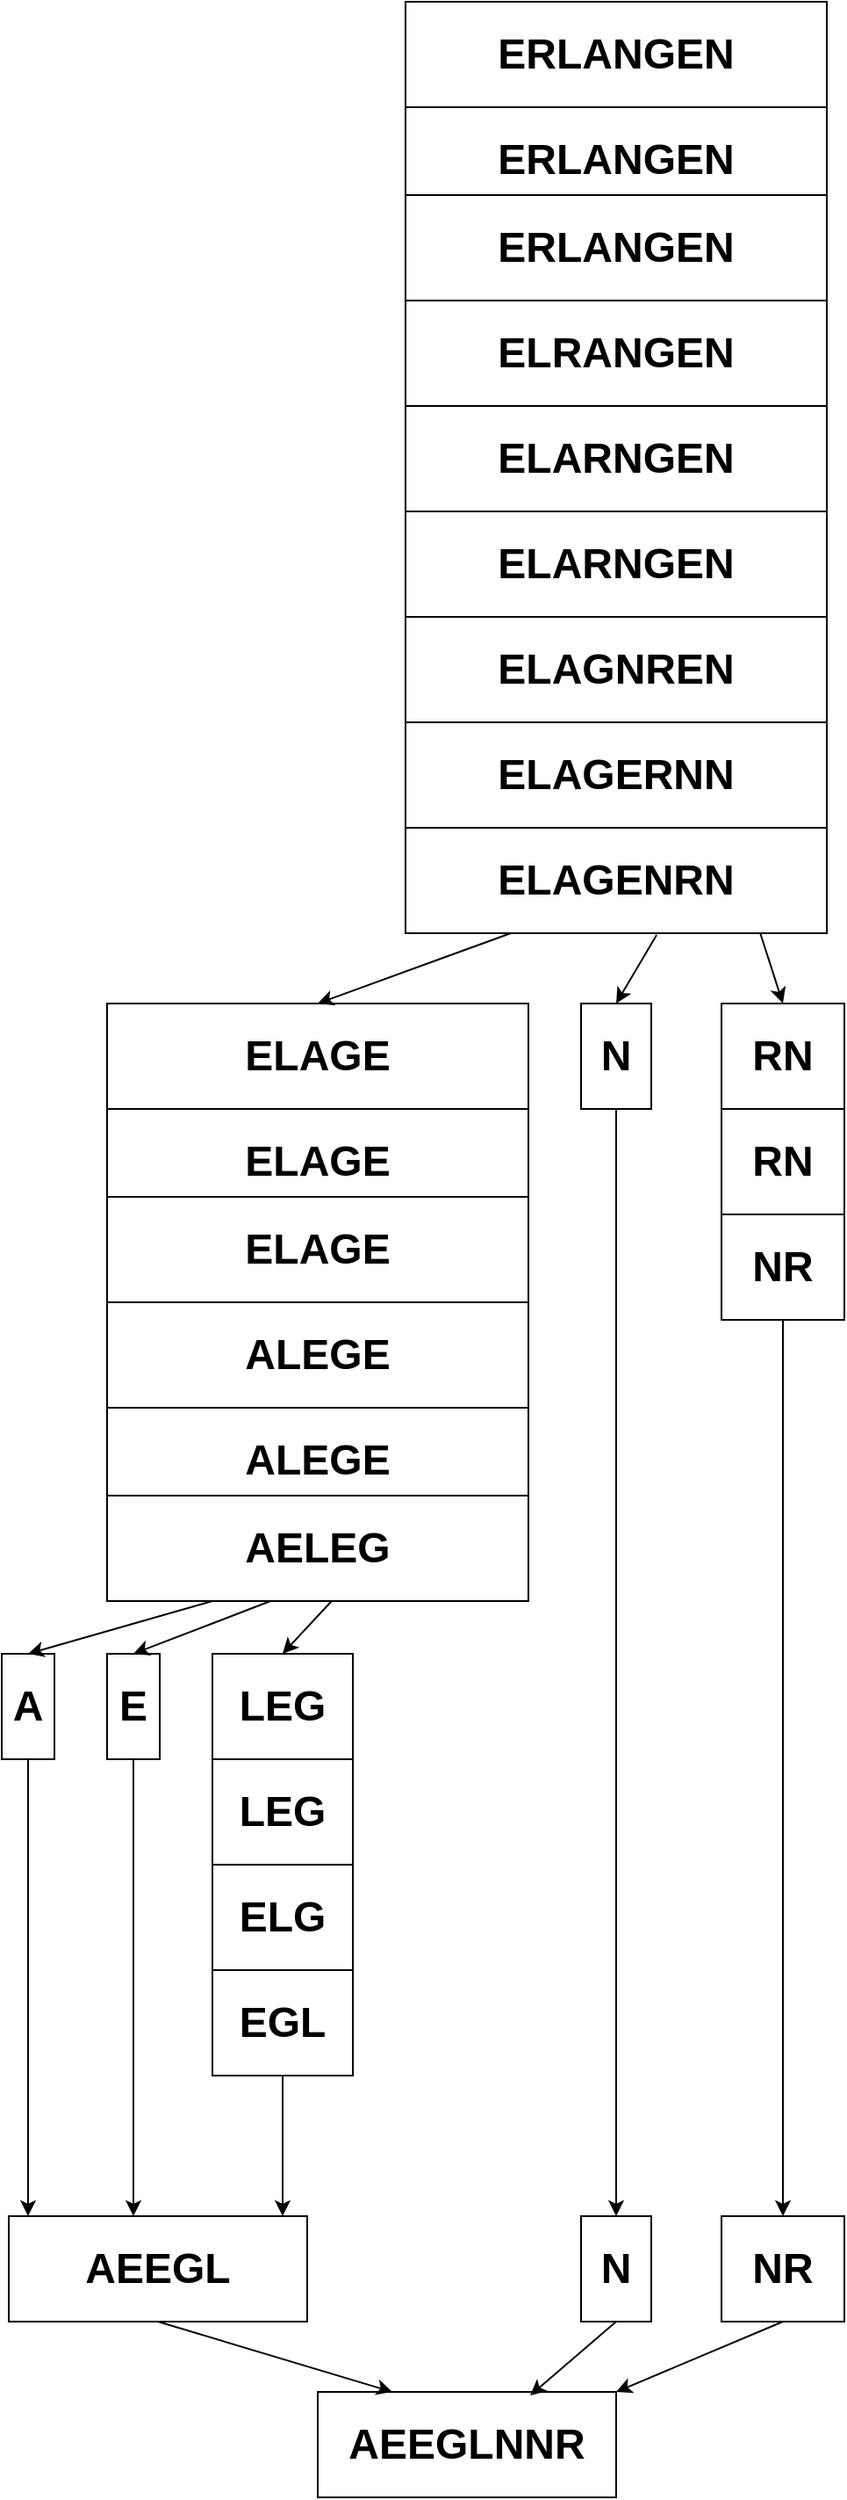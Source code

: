 <mxfile version="13.10.1" type="device"><diagram id="wSzX-aHL1a6wibKnMFXo" name="Page-1"><mxGraphModel dx="1422" dy="762" grid="1" gridSize="10" guides="1" tooltips="1" connect="1" arrows="1" fold="1" page="1" pageScale="1" pageWidth="827" pageHeight="1169" math="0" shadow="0"><root><mxCell id="0"/><mxCell id="1" parent="0"/><mxCell id="qtFL-SRZgPuwGxPbaayU-1" value="&lt;font style=&quot;font-size: 24px&quot;&gt;&lt;b&gt;ERLANGEN&lt;/b&gt;&lt;/font&gt;" style="whiteSpace=wrap;html=1;" vertex="1" parent="1"><mxGeometry x="640" width="240" height="60" as="geometry"/></mxCell><mxCell id="qtFL-SRZgPuwGxPbaayU-2" value="&lt;font style=&quot;font-size: 24px&quot;&gt;&lt;b&gt;ERLANGEN&lt;/b&gt;&lt;/font&gt;" style="whiteSpace=wrap;html=1;" vertex="1" parent="1"><mxGeometry x="640" y="60" width="240" height="60" as="geometry"/></mxCell><mxCell id="qtFL-SRZgPuwGxPbaayU-3" value="&lt;font style=&quot;font-size: 24px&quot;&gt;&lt;b&gt;ERLANGEN&lt;/b&gt;&lt;/font&gt;" style="whiteSpace=wrap;html=1;" vertex="1" parent="1"><mxGeometry x="640" y="110" width="240" height="60" as="geometry"/></mxCell><mxCell id="qtFL-SRZgPuwGxPbaayU-4" value="&lt;span style=&quot;font-size: 24px&quot;&gt;&lt;b&gt;ELRANGEN&lt;/b&gt;&lt;/span&gt;" style="whiteSpace=wrap;html=1;" vertex="1" parent="1"><mxGeometry x="640" y="170" width="240" height="60" as="geometry"/></mxCell><mxCell id="qtFL-SRZgPuwGxPbaayU-5" value="&lt;font style=&quot;font-size: 24px&quot;&gt;&lt;b&gt;ELARNGEN&lt;/b&gt;&lt;/font&gt;" style="whiteSpace=wrap;html=1;" vertex="1" parent="1"><mxGeometry x="640" y="230" width="240" height="60" as="geometry"/></mxCell><mxCell id="qtFL-SRZgPuwGxPbaayU-6" value="&lt;font style=&quot;font-size: 24px&quot;&gt;&lt;b&gt;ELARNGEN&lt;/b&gt;&lt;/font&gt;" style="whiteSpace=wrap;html=1;" vertex="1" parent="1"><mxGeometry x="640" y="290" width="240" height="60" as="geometry"/></mxCell><mxCell id="qtFL-SRZgPuwGxPbaayU-7" value="&lt;font style=&quot;font-size: 24px&quot;&gt;&lt;b&gt;ELAGNREN&lt;/b&gt;&lt;/font&gt;" style="whiteSpace=wrap;html=1;" vertex="1" parent="1"><mxGeometry x="640" y="350" width="240" height="60" as="geometry"/></mxCell><mxCell id="qtFL-SRZgPuwGxPbaayU-8" value="&lt;font style=&quot;font-size: 24px&quot;&gt;&lt;b&gt;ELAGERNN&lt;/b&gt;&lt;/font&gt;" style="whiteSpace=wrap;html=1;" vertex="1" parent="1"><mxGeometry x="640" y="410" width="240" height="60" as="geometry"/></mxCell><mxCell id="qtFL-SRZgPuwGxPbaayU-9" value="&lt;font style=&quot;font-size: 24px&quot;&gt;&lt;b&gt;ELAGENRN&lt;/b&gt;&lt;/font&gt;" style="whiteSpace=wrap;html=1;" vertex="1" parent="1"><mxGeometry x="640" y="470" width="240" height="60" as="geometry"/></mxCell><mxCell id="qtFL-SRZgPuwGxPbaayU-10" value="&lt;font style=&quot;font-size: 24px&quot;&gt;&lt;b&gt;ELAGE&lt;/b&gt;&lt;/font&gt;" style="whiteSpace=wrap;html=1;" vertex="1" parent="1"><mxGeometry x="470" y="570" width="240" height="60" as="geometry"/></mxCell><mxCell id="qtFL-SRZgPuwGxPbaayU-11" value="&lt;font style=&quot;font-size: 24px&quot;&gt;&lt;b&gt;RN&lt;/b&gt;&lt;/font&gt;" style="whiteSpace=wrap;html=1;" vertex="1" parent="1"><mxGeometry x="820" y="570" width="70" height="60" as="geometry"/></mxCell><mxCell id="qtFL-SRZgPuwGxPbaayU-12" value="&lt;font style=&quot;font-size: 24px&quot;&gt;&lt;b&gt;N&lt;/b&gt;&lt;/font&gt;" style="whiteSpace=wrap;html=1;" vertex="1" parent="1"><mxGeometry x="740" y="570" width="40" height="60" as="geometry"/></mxCell><mxCell id="qtFL-SRZgPuwGxPbaayU-13" value="&lt;font style=&quot;font-size: 24px&quot;&gt;&lt;b&gt;RN&lt;/b&gt;&lt;/font&gt;" style="whiteSpace=wrap;html=1;" vertex="1" parent="1"><mxGeometry x="820" y="630" width="70" height="60" as="geometry"/></mxCell><mxCell id="qtFL-SRZgPuwGxPbaayU-14" value="&lt;font style=&quot;font-size: 24px&quot;&gt;&lt;b&gt;NR&lt;/b&gt;&lt;/font&gt;" style="whiteSpace=wrap;html=1;" vertex="1" parent="1"><mxGeometry x="820" y="690" width="70" height="60" as="geometry"/></mxCell><mxCell id="qtFL-SRZgPuwGxPbaayU-15" value="&lt;font style=&quot;font-size: 24px&quot;&gt;&lt;b&gt;ELAGE&lt;/b&gt;&lt;/font&gt;" style="whiteSpace=wrap;html=1;" vertex="1" parent="1"><mxGeometry x="470" y="630" width="240" height="60" as="geometry"/></mxCell><mxCell id="qtFL-SRZgPuwGxPbaayU-16" value="&lt;font style=&quot;font-size: 24px&quot;&gt;&lt;b&gt;ELAGE&lt;/b&gt;&lt;/font&gt;" style="whiteSpace=wrap;html=1;" vertex="1" parent="1"><mxGeometry x="470" y="680" width="240" height="60" as="geometry"/></mxCell><mxCell id="qtFL-SRZgPuwGxPbaayU-17" value="&lt;font style=&quot;font-size: 24px&quot;&gt;&lt;b&gt;ALEGE&lt;/b&gt;&lt;/font&gt;" style="whiteSpace=wrap;html=1;" vertex="1" parent="1"><mxGeometry x="470" y="740" width="240" height="60" as="geometry"/></mxCell><mxCell id="qtFL-SRZgPuwGxPbaayU-19" value="&lt;font style=&quot;font-size: 24px&quot;&gt;&lt;b&gt;ALEGE&lt;/b&gt;&lt;/font&gt;" style="whiteSpace=wrap;html=1;" vertex="1" parent="1"><mxGeometry x="470" y="800" width="240" height="60" as="geometry"/></mxCell><mxCell id="qtFL-SRZgPuwGxPbaayU-20" value="&lt;font style=&quot;font-size: 24px&quot;&gt;&lt;b&gt;AELEG&lt;/b&gt;&lt;/font&gt;" style="whiteSpace=wrap;html=1;" vertex="1" parent="1"><mxGeometry x="470" y="850" width="240" height="60" as="geometry"/></mxCell><mxCell id="qtFL-SRZgPuwGxPbaayU-21" value="&lt;font style=&quot;font-size: 24px&quot;&gt;&lt;b&gt;A&lt;/b&gt;&lt;/font&gt;" style="whiteSpace=wrap;html=1;" vertex="1" parent="1"><mxGeometry x="410" y="940" width="30" height="60" as="geometry"/></mxCell><mxCell id="qtFL-SRZgPuwGxPbaayU-22" value="&lt;font style=&quot;font-size: 24px&quot;&gt;&lt;b&gt;E&lt;/b&gt;&lt;/font&gt;" style="whiteSpace=wrap;html=1;" vertex="1" parent="1"><mxGeometry x="470" y="940" width="30" height="60" as="geometry"/></mxCell><mxCell id="qtFL-SRZgPuwGxPbaayU-23" value="&lt;font style=&quot;font-size: 24px&quot;&gt;&lt;b&gt;LEG&lt;/b&gt;&lt;/font&gt;" style="whiteSpace=wrap;html=1;" vertex="1" parent="1"><mxGeometry x="530" y="940" width="80" height="60" as="geometry"/></mxCell><mxCell id="qtFL-SRZgPuwGxPbaayU-24" value="&lt;font style=&quot;font-size: 24px&quot;&gt;&lt;b&gt;LEG&lt;/b&gt;&lt;/font&gt;" style="whiteSpace=wrap;html=1;" vertex="1" parent="1"><mxGeometry x="530" y="1000" width="80" height="60" as="geometry"/></mxCell><mxCell id="qtFL-SRZgPuwGxPbaayU-25" value="&lt;font style=&quot;font-size: 24px&quot;&gt;&lt;b&gt;ELG&lt;/b&gt;&lt;/font&gt;" style="whiteSpace=wrap;html=1;" vertex="1" parent="1"><mxGeometry x="530" y="1060" width="80" height="60" as="geometry"/></mxCell><mxCell id="qtFL-SRZgPuwGxPbaayU-26" value="&lt;font style=&quot;font-size: 24px&quot;&gt;&lt;b&gt;EGL&lt;/b&gt;&lt;/font&gt;" style="whiteSpace=wrap;html=1;" vertex="1" parent="1"><mxGeometry x="530" y="1120" width="80" height="60" as="geometry"/></mxCell><mxCell id="qtFL-SRZgPuwGxPbaayU-27" value="" style="endArrow=classic;html=1;exitX=0.5;exitY=1;exitDx=0;exitDy=0;entryX=0.5;entryY=0;entryDx=0;entryDy=0;" edge="1" parent="1" source="qtFL-SRZgPuwGxPbaayU-12" target="qtFL-SRZgPuwGxPbaayU-34"><mxGeometry width="50" height="50" relative="1" as="geometry"><mxPoint x="770" y="780" as="sourcePoint"/><mxPoint x="760" y="1190" as="targetPoint"/></mxGeometry></mxCell><mxCell id="qtFL-SRZgPuwGxPbaayU-29" value="" style="endArrow=classic;html=1;exitX=0.5;exitY=1;exitDx=0;exitDy=0;entryX=0.5;entryY=0;entryDx=0;entryDy=0;" edge="1" parent="1" source="qtFL-SRZgPuwGxPbaayU-14" target="qtFL-SRZgPuwGxPbaayU-35"><mxGeometry width="50" height="50" relative="1" as="geometry"><mxPoint x="830" y="950" as="sourcePoint"/><mxPoint x="840" y="1220" as="targetPoint"/></mxGeometry></mxCell><mxCell id="qtFL-SRZgPuwGxPbaayU-30" value="" style="endArrow=classic;html=1;exitX=0.5;exitY=1;exitDx=0;exitDy=0;" edge="1" parent="1" source="qtFL-SRZgPuwGxPbaayU-22"><mxGeometry width="50" height="50" relative="1" as="geometry"><mxPoint x="670" y="1040" as="sourcePoint"/><mxPoint x="485" y="1260" as="targetPoint"/></mxGeometry></mxCell><mxCell id="qtFL-SRZgPuwGxPbaayU-31" value="" style="endArrow=classic;html=1;exitX=0.5;exitY=1;exitDx=0;exitDy=0;" edge="1" parent="1" source="qtFL-SRZgPuwGxPbaayU-26"><mxGeometry width="50" height="50" relative="1" as="geometry"><mxPoint x="560" y="1230" as="sourcePoint"/><mxPoint x="570" y="1260" as="targetPoint"/></mxGeometry></mxCell><mxCell id="qtFL-SRZgPuwGxPbaayU-32" value="" style="endArrow=classic;html=1;exitX=0.5;exitY=1;exitDx=0;exitDy=0;" edge="1" parent="1" source="qtFL-SRZgPuwGxPbaayU-21"><mxGeometry width="50" height="50" relative="1" as="geometry"><mxPoint x="389" y="1080" as="sourcePoint"/><mxPoint x="425" y="1260" as="targetPoint"/></mxGeometry></mxCell><mxCell id="qtFL-SRZgPuwGxPbaayU-33" value="&lt;font style=&quot;font-size: 24px&quot;&gt;&lt;b&gt;AEEGL&lt;/b&gt;&lt;/font&gt;" style="whiteSpace=wrap;html=1;" vertex="1" parent="1"><mxGeometry x="414" y="1260" width="170" height="60" as="geometry"/></mxCell><mxCell id="qtFL-SRZgPuwGxPbaayU-34" value="&lt;font style=&quot;font-size: 24px&quot;&gt;&lt;b&gt;N&lt;/b&gt;&lt;/font&gt;" style="whiteSpace=wrap;html=1;" vertex="1" parent="1"><mxGeometry x="740" y="1260" width="40" height="60" as="geometry"/></mxCell><mxCell id="qtFL-SRZgPuwGxPbaayU-35" value="&lt;font style=&quot;font-size: 24px&quot;&gt;&lt;b&gt;NR&lt;/b&gt;&lt;/font&gt;" style="whiteSpace=wrap;html=1;" vertex="1" parent="1"><mxGeometry x="820" y="1260" width="70" height="60" as="geometry"/></mxCell><mxCell id="qtFL-SRZgPuwGxPbaayU-36" value="&lt;font style=&quot;font-size: 24px&quot;&gt;&lt;b&gt;AEEGLNNR&lt;/b&gt;&lt;/font&gt;" style="whiteSpace=wrap;html=1;" vertex="1" parent="1"><mxGeometry x="590" y="1360" width="170" height="60" as="geometry"/></mxCell><mxCell id="qtFL-SRZgPuwGxPbaayU-37" value="" style="endArrow=classic;html=1;exitX=0.5;exitY=1;exitDx=0;exitDy=0;entryX=0.25;entryY=0;entryDx=0;entryDy=0;" edge="1" parent="1" source="qtFL-SRZgPuwGxPbaayU-33" target="qtFL-SRZgPuwGxPbaayU-36"><mxGeometry width="50" height="50" relative="1" as="geometry"><mxPoint x="490" y="1450" as="sourcePoint"/><mxPoint x="540" y="1400" as="targetPoint"/></mxGeometry></mxCell><mxCell id="qtFL-SRZgPuwGxPbaayU-38" value="" style="endArrow=classic;html=1;exitX=0.5;exitY=1;exitDx=0;exitDy=0;entryX=0.712;entryY=0.033;entryDx=0;entryDy=0;entryPerimeter=0;" edge="1" parent="1" source="qtFL-SRZgPuwGxPbaayU-34" target="qtFL-SRZgPuwGxPbaayU-36"><mxGeometry width="50" height="50" relative="1" as="geometry"><mxPoint x="780" y="1340" as="sourcePoint"/><mxPoint x="913.5" y="1380" as="targetPoint"/></mxGeometry></mxCell><mxCell id="qtFL-SRZgPuwGxPbaayU-39" value="" style="endArrow=classic;html=1;exitX=0.5;exitY=1;exitDx=0;exitDy=0;entryX=1;entryY=0;entryDx=0;entryDy=0;" edge="1" parent="1" source="qtFL-SRZgPuwGxPbaayU-35" target="qtFL-SRZgPuwGxPbaayU-36"><mxGeometry width="50" height="50" relative="1" as="geometry"><mxPoint x="519" y="1340" as="sourcePoint"/><mxPoint x="652.5" y="1380" as="targetPoint"/></mxGeometry></mxCell><mxCell id="qtFL-SRZgPuwGxPbaayU-40" value="" style="endArrow=classic;html=1;entryX=0.5;entryY=0;entryDx=0;entryDy=0;exitX=0.596;exitY=1.017;exitDx=0;exitDy=0;exitPerimeter=0;" edge="1" parent="1" source="qtFL-SRZgPuwGxPbaayU-9" target="qtFL-SRZgPuwGxPbaayU-12"><mxGeometry width="50" height="50" relative="1" as="geometry"><mxPoint x="510" y="530" as="sourcePoint"/><mxPoint x="560" y="480" as="targetPoint"/></mxGeometry></mxCell><mxCell id="qtFL-SRZgPuwGxPbaayU-41" value="" style="endArrow=classic;html=1;entryX=0.5;entryY=0;entryDx=0;entryDy=0;exitX=0.25;exitY=1;exitDx=0;exitDy=0;" edge="1" parent="1" source="qtFL-SRZgPuwGxPbaayU-9" target="qtFL-SRZgPuwGxPbaayU-10"><mxGeometry width="50" height="50" relative="1" as="geometry"><mxPoint x="793.04" y="541.02" as="sourcePoint"/><mxPoint x="770" y="580" as="targetPoint"/></mxGeometry></mxCell><mxCell id="qtFL-SRZgPuwGxPbaayU-42" value="" style="endArrow=classic;html=1;entryX=0.5;entryY=0;entryDx=0;entryDy=0;exitX=0.842;exitY=1;exitDx=0;exitDy=0;exitPerimeter=0;" edge="1" parent="1" source="qtFL-SRZgPuwGxPbaayU-9" target="qtFL-SRZgPuwGxPbaayU-11"><mxGeometry width="50" height="50" relative="1" as="geometry"><mxPoint x="803.04" y="551.02" as="sourcePoint"/><mxPoint x="780" y="590" as="targetPoint"/></mxGeometry></mxCell><mxCell id="qtFL-SRZgPuwGxPbaayU-43" value="" style="endArrow=classic;html=1;entryX=0.5;entryY=0;entryDx=0;entryDy=0;exitX=0.25;exitY=1;exitDx=0;exitDy=0;" edge="1" parent="1" source="qtFL-SRZgPuwGxPbaayU-20" target="qtFL-SRZgPuwGxPbaayU-21"><mxGeometry width="50" height="50" relative="1" as="geometry"><mxPoint x="813.04" y="561.02" as="sourcePoint"/><mxPoint x="790" y="600" as="targetPoint"/></mxGeometry></mxCell><mxCell id="qtFL-SRZgPuwGxPbaayU-44" value="" style="endArrow=classic;html=1;entryX=0.5;entryY=0;entryDx=0;entryDy=0;exitX=0.533;exitY=1;exitDx=0;exitDy=0;exitPerimeter=0;" edge="1" parent="1" source="qtFL-SRZgPuwGxPbaayU-20" target="qtFL-SRZgPuwGxPbaayU-23"><mxGeometry width="50" height="50" relative="1" as="geometry"><mxPoint x="663.04" y="940" as="sourcePoint"/><mxPoint x="640" y="978.98" as="targetPoint"/></mxGeometry></mxCell><mxCell id="qtFL-SRZgPuwGxPbaayU-45" value="" style="endArrow=classic;html=1;entryX=0.5;entryY=0;entryDx=0;entryDy=0;exitX=0.388;exitY=1;exitDx=0;exitDy=0;exitPerimeter=0;" edge="1" parent="1" source="qtFL-SRZgPuwGxPbaayU-20" target="qtFL-SRZgPuwGxPbaayU-22"><mxGeometry width="50" height="50" relative="1" as="geometry"><mxPoint x="833.04" y="581.02" as="sourcePoint"/><mxPoint x="810" y="620" as="targetPoint"/></mxGeometry></mxCell></root></mxGraphModel></diagram></mxfile>